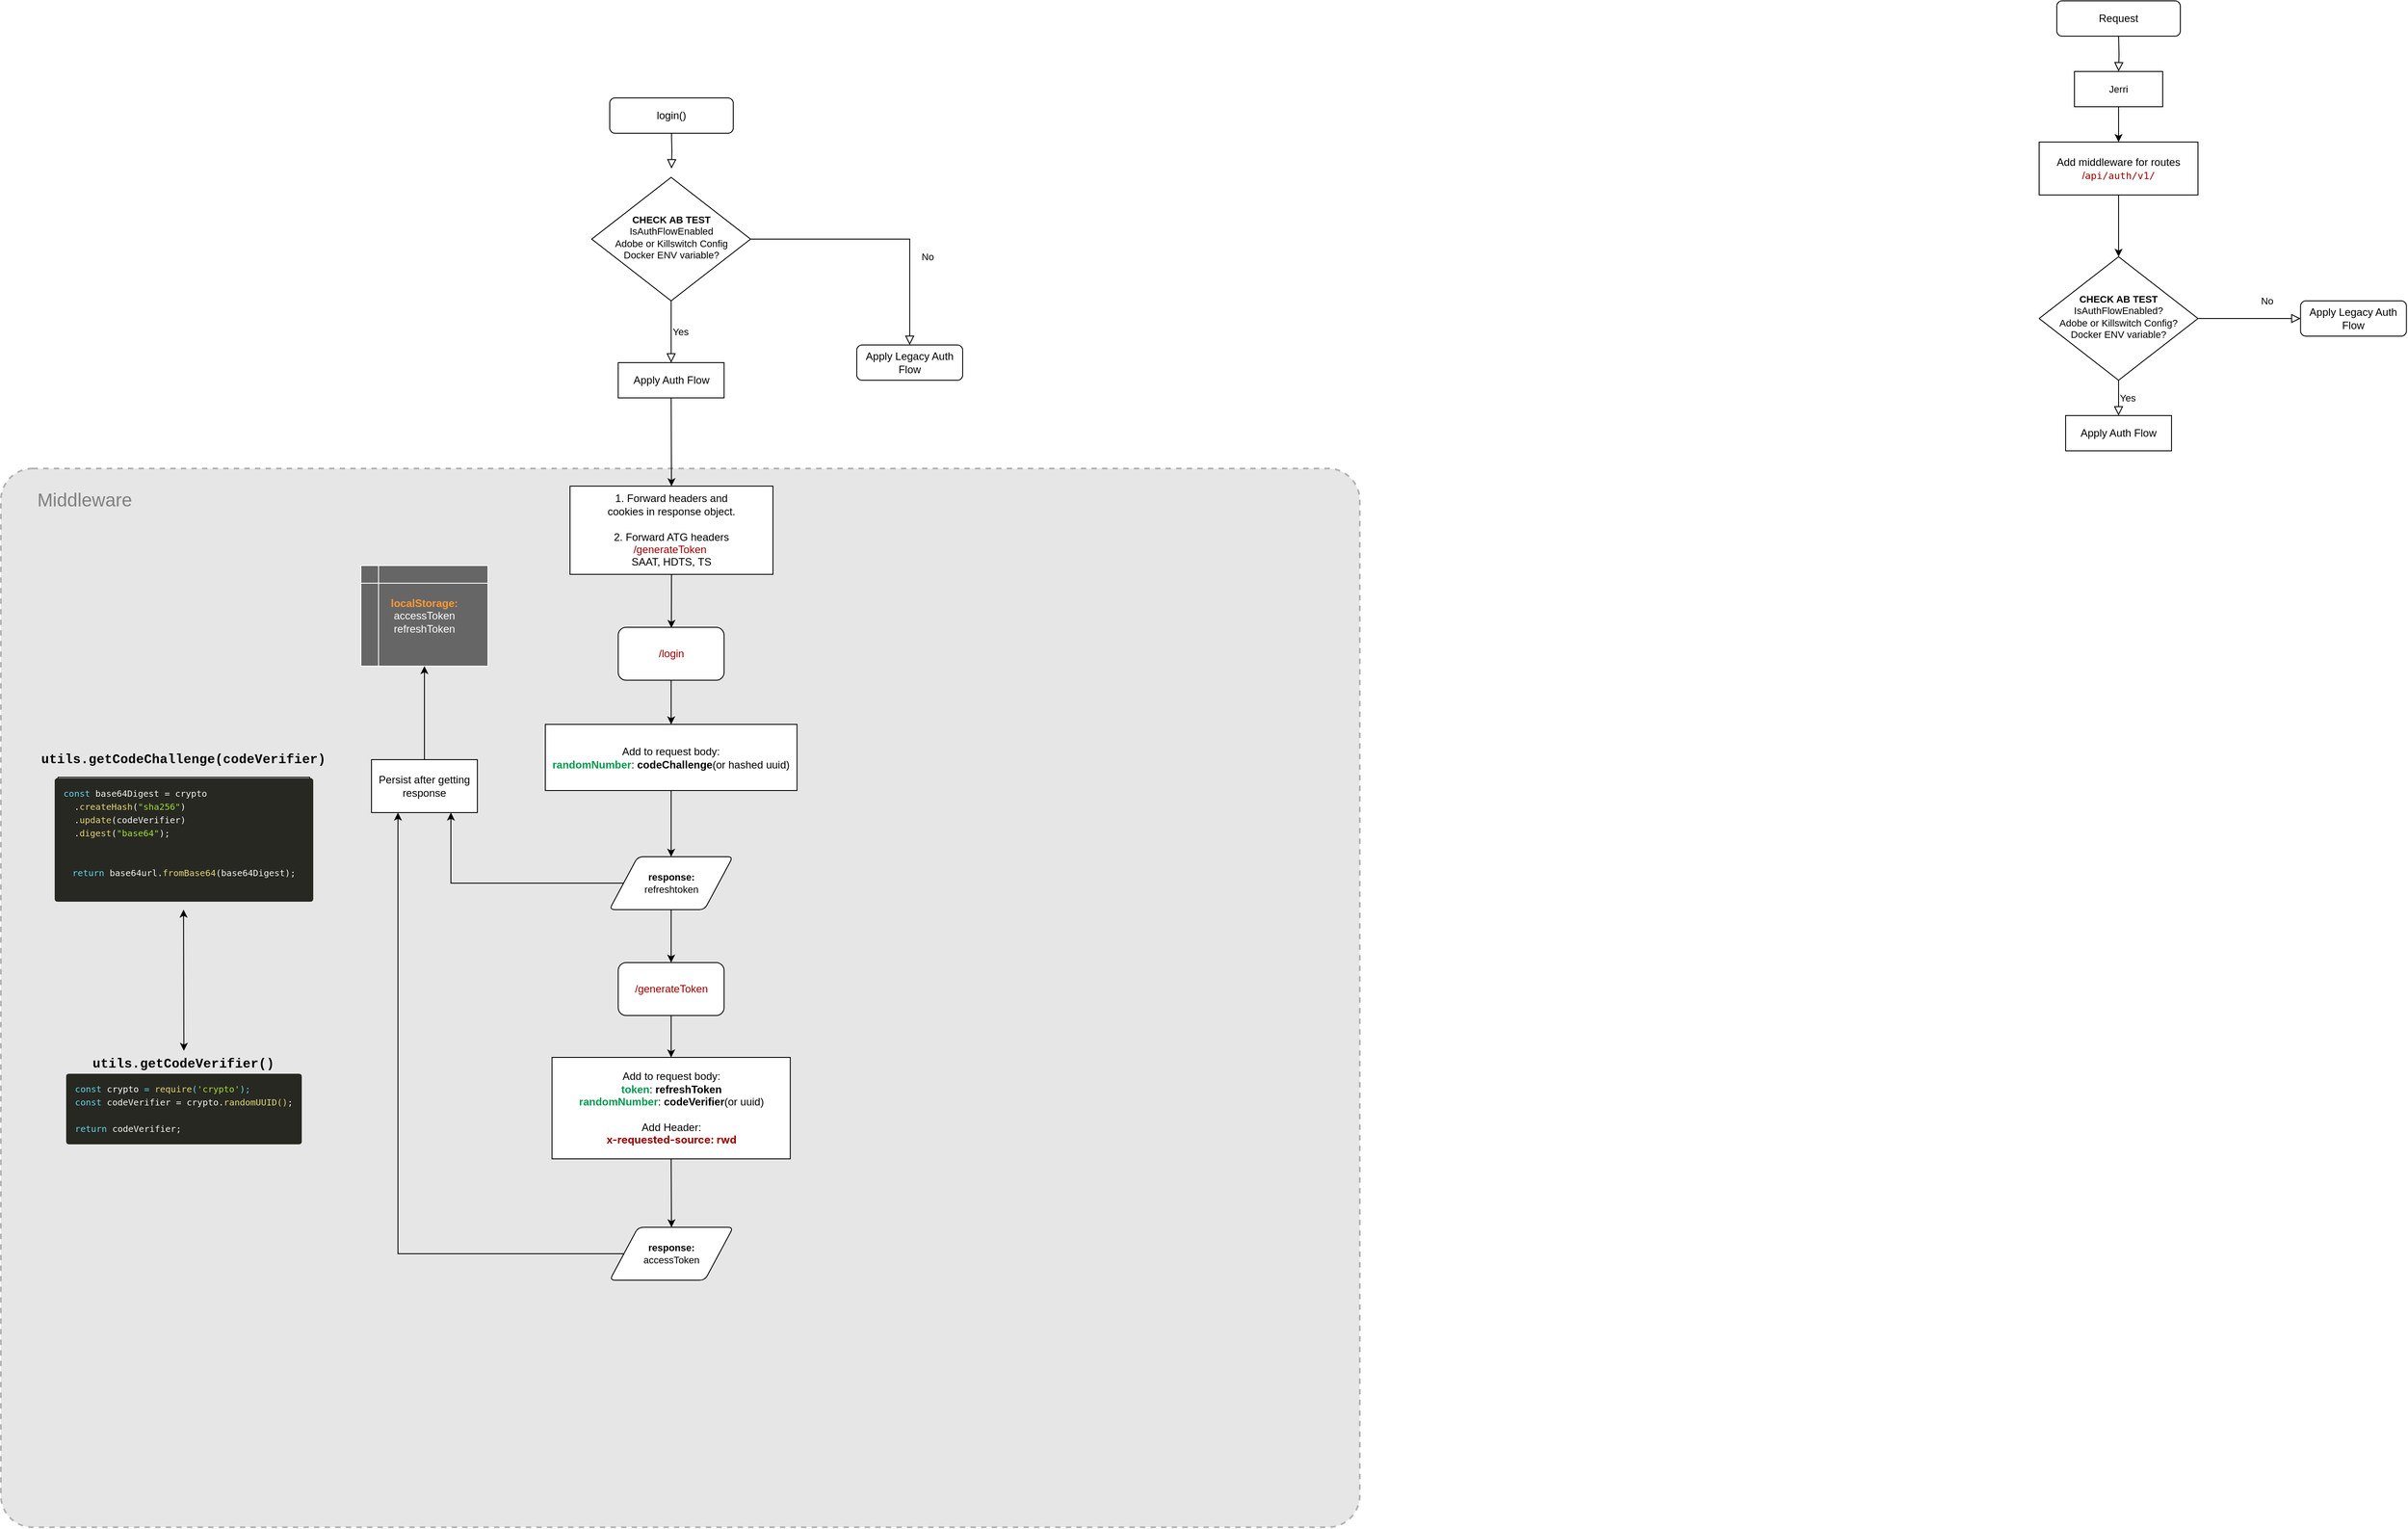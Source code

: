 <mxfile version="20.5.3" type="github">
  <diagram id="C5RBs43oDa-KdzZeNtuy" name="Page-1">
    <mxGraphModel dx="1136" dy="786" grid="1" gridSize="10" guides="1" tooltips="1" connect="1" arrows="1" fold="1" page="1" pageScale="1" pageWidth="4000" pageHeight="2500" math="0" shadow="0">
      <root>
        <mxCell id="WIyWlLk6GJQsqaUBKTNV-0" />
        <mxCell id="WIyWlLk6GJQsqaUBKTNV-1" parent="WIyWlLk6GJQsqaUBKTNV-0" />
        <mxCell id="DPXlRrsLsoSHNQQJ87b8-13" value="" style="rounded=1;whiteSpace=wrap;html=1;labelBackgroundColor=none;fontSize=11;fontColor=#990000;fillColor=#E6E6E6;dashed=1;strokeWidth=2;strokeColor=#B3B3B3;fillStyle=solid;perimeterSpacing=1;arcSize=3;" parent="WIyWlLk6GJQsqaUBKTNV-1" vertex="1">
          <mxGeometry x="40" y="560" width="1540" height="1200" as="geometry" />
        </mxCell>
        <mxCell id="WIyWlLk6GJQsqaUBKTNV-2" value="" style="rounded=0;html=1;jettySize=auto;orthogonalLoop=1;fontSize=11;endArrow=block;endFill=0;endSize=8;strokeWidth=1;shadow=0;labelBackgroundColor=none;edgeStyle=orthogonalEdgeStyle;entryX=0.5;entryY=0;entryDx=0;entryDy=0;" parent="WIyWlLk6GJQsqaUBKTNV-1" edge="1">
          <mxGeometry relative="1" as="geometry">
            <mxPoint x="800" y="180" as="sourcePoint" />
            <mxPoint x="800" y="220" as="targetPoint" />
          </mxGeometry>
        </mxCell>
        <mxCell id="WIyWlLk6GJQsqaUBKTNV-3" value="login()" style="rounded=1;whiteSpace=wrap;html=1;fontSize=12;glass=0;strokeWidth=1;shadow=0;" parent="WIyWlLk6GJQsqaUBKTNV-1" vertex="1">
          <mxGeometry x="730" y="140" width="140" height="40" as="geometry" />
        </mxCell>
        <mxCell id="WIyWlLk6GJQsqaUBKTNV-8" value="No" style="rounded=0;html=1;jettySize=auto;orthogonalLoop=1;fontSize=11;endArrow=block;endFill=0;endSize=8;strokeWidth=1;shadow=0;labelBackgroundColor=none;edgeStyle=orthogonalEdgeStyle;" parent="WIyWlLk6GJQsqaUBKTNV-1" source="WIyWlLk6GJQsqaUBKTNV-10" target="WIyWlLk6GJQsqaUBKTNV-11" edge="1">
          <mxGeometry x="0.333" y="20" relative="1" as="geometry">
            <mxPoint as="offset" />
          </mxGeometry>
        </mxCell>
        <mxCell id="WIyWlLk6GJQsqaUBKTNV-9" value="Yes" style="edgeStyle=orthogonalEdgeStyle;rounded=0;html=1;jettySize=auto;orthogonalLoop=1;fontSize=11;endArrow=block;endFill=0;endSize=8;strokeWidth=1;shadow=0;labelBackgroundColor=none;" parent="WIyWlLk6GJQsqaUBKTNV-1" source="WIyWlLk6GJQsqaUBKTNV-10" target="WIyWlLk6GJQsqaUBKTNV-12" edge="1">
          <mxGeometry y="10" relative="1" as="geometry">
            <mxPoint as="offset" />
          </mxGeometry>
        </mxCell>
        <mxCell id="WIyWlLk6GJQsqaUBKTNV-10" value="&lt;b&gt;CHECK AB TEST&lt;/b&gt;&lt;br&gt;IsAuthFlowEnabled&lt;br&gt;Adobe or Killswitch Config&lt;br&gt;Docker ENV variable?" style="rhombus;whiteSpace=wrap;html=1;shadow=0;fontFamily=Helvetica;fontSize=11;align=center;strokeWidth=1;spacing=6;spacingTop=-4;verticalAlign=middle;" parent="WIyWlLk6GJQsqaUBKTNV-1" vertex="1">
          <mxGeometry x="709.62" y="230" width="180" height="140" as="geometry" />
        </mxCell>
        <mxCell id="WIyWlLk6GJQsqaUBKTNV-11" value="Apply Legacy Auth Flow" style="rounded=1;whiteSpace=wrap;html=1;fontSize=12;glass=0;strokeWidth=1;shadow=0;" parent="WIyWlLk6GJQsqaUBKTNV-1" vertex="1">
          <mxGeometry x="1010" y="420" width="120" height="40" as="geometry" />
        </mxCell>
        <mxCell id="WIyWlLk6GJQsqaUBKTNV-12" value="Apply Auth Flow" style="rounded=0;whiteSpace=wrap;html=1;fontSize=12;glass=0;strokeWidth=1;shadow=0;" parent="WIyWlLk6GJQsqaUBKTNV-1" vertex="1">
          <mxGeometry x="739.62" y="440" width="120" height="40" as="geometry" />
        </mxCell>
        <mxCell id="DPXlRrsLsoSHNQQJ87b8-5" value="" style="endArrow=classic;html=1;rounded=0;fontSize=11;fontColor=#66CC00;exitX=0.5;exitY=1;exitDx=0;exitDy=0;entryX=0.5;entryY=0;entryDx=0;entryDy=0;" parent="WIyWlLk6GJQsqaUBKTNV-1" source="WIyWlLk6GJQsqaUBKTNV-12" target="DPXlRrsLsoSHNQQJ87b8-18" edge="1">
          <mxGeometry width="50" height="50" relative="1" as="geometry">
            <mxPoint x="751" y="640" as="sourcePoint" />
            <mxPoint x="581" y="630" as="targetPoint" />
          </mxGeometry>
        </mxCell>
        <mxCell id="DPXlRrsLsoSHNQQJ87b8-14" value="&lt;font style=&quot;font-size: 21px;&quot;&gt;&lt;span style=&quot;font-size: 21px;&quot;&gt;Middleware&lt;/span&gt;&lt;/font&gt;" style="text;html=1;strokeColor=none;fillColor=none;align=center;verticalAlign=middle;whiteSpace=wrap;rounded=0;dashed=1;labelBackgroundColor=none;fillStyle=solid;fontSize=21;fontColor=#808080;fontStyle=0" parent="WIyWlLk6GJQsqaUBKTNV-1" vertex="1">
          <mxGeometry x="104.75" y="580" width="60" height="30" as="geometry" />
        </mxCell>
        <mxCell id="DPXlRrsLsoSHNQQJ87b8-17" value="&lt;div style=&quot;&quot;&gt;&lt;span style=&quot;background-color: initial;&quot;&gt;Add&lt;/span&gt;&lt;span style=&quot;background-color: initial;&quot;&gt;&amp;nbsp;to request body:&lt;br&gt;&lt;/span&gt;&lt;/div&gt;&lt;font style=&quot;font-size: 12px;&quot;&gt;&lt;div style=&quot;text-align: left;&quot;&gt;&lt;font style=&quot;background-color: initial;&quot; color=&quot;#00994d&quot;&gt;&lt;b&gt;randomNumber&lt;/b&gt;&lt;/font&gt;&lt;span style=&quot;background-color: initial;&quot;&gt;: &lt;b&gt;codeChallenge&lt;/b&gt;(or hashed uuid)&lt;br&gt;&lt;/span&gt;&lt;/div&gt;&lt;/font&gt;" style="rounded=0;whiteSpace=wrap;html=1;" parent="WIyWlLk6GJQsqaUBKTNV-1" vertex="1">
          <mxGeometry x="657" y="850" width="285.24" height="75" as="geometry" />
        </mxCell>
        <mxCell id="DPXlRrsLsoSHNQQJ87b8-18" value="&lt;span style=&quot;color: rgb(0, 0, 0);&quot;&gt;1. Forward headers and&lt;/span&gt;&lt;br style=&quot;color: rgb(0, 0, 0);&quot;&gt;&lt;span style=&quot;color: rgb(0, 0, 0);&quot;&gt;cookies in response object.&lt;/span&gt;&lt;br style=&quot;color: rgb(0, 0, 0);&quot;&gt;&lt;br style=&quot;color: rgb(0, 0, 0);&quot;&gt;&lt;span style=&quot;color: rgb(0, 0, 0);&quot;&gt;2. Forward ATG headers&lt;/span&gt;&lt;br style=&quot;color: rgb(0, 0, 0);&quot;&gt;&lt;font color=&quot;#990000&quot;&gt;/generateToken&lt;/font&gt;&lt;span style=&quot;color: rgb(0, 0, 0);&quot;&gt;&amp;nbsp;&lt;/span&gt;&lt;br style=&quot;color: rgb(0, 0, 0);&quot;&gt;&lt;span style=&quot;color: rgb(0, 0, 0);&quot;&gt;SAAT,&amp;nbsp;HDTS,&amp;nbsp;TS&lt;/span&gt;" style="rounded=0;whiteSpace=wrap;html=1;fontFamily=Helvetica;fontSize=12;fontColor=#990000;" parent="WIyWlLk6GJQsqaUBKTNV-1" vertex="1">
          <mxGeometry x="685" y="580" width="230" height="100" as="geometry" />
        </mxCell>
        <mxCell id="DPXlRrsLsoSHNQQJ87b8-19" value="&lt;pre style=&quot;text-align: left; box-sizing: inherit; font-family: Consolas, Monaco, &amp;quot;Andale Mono&amp;quot;, &amp;quot;Ubuntu Mono&amp;quot;, monospace; margin-top: 0.5em; margin-bottom: 0.5em; line-height: 1.5; background: rgb(39, 40, 34); border-radius: 0.3em; overflow: auto; overflow-wrap: normal; padding: 1em; text-shadow: rgba(0, 0, 0, 0.3) 0px 1px; word-break: normal; tab-size: 4; hyphens: none; counter-reset: linenumber 0 NaN 0; font-size: 10px;&quot; class=&quot;language-javascript line-numbers&quot;&gt;&lt;code style=&quot;box-sizing: inherit; font-family: Consolas, Monaco, &amp;quot;Andale Mono&amp;quot;, &amp;quot;Ubuntu Mono&amp;quot;, monospace; font-size: 1em; line-height: 1; background: none; border-radius: 3px; padding: 0.2em 0px; text-shadow: rgba(0, 0, 0, 0.3) 0px 1px; word-spacing: normal; word-break: normal; overflow-wrap: normal; tab-size: 4; hyphens: none;&quot; class=&quot;language-javascript&quot;&gt;&lt;span style=&quot;color: rgb(102, 217, 239); box-sizing: inherit;&quot; class=&quot;token keyword&quot;&gt;const &lt;/span&gt;&lt;span style=&quot;box-sizing: inherit;&quot; class=&quot;token keyword&quot;&gt;&lt;font color=&quot;#ffffff&quot;&gt;crypto&lt;/font&gt;&lt;/span&gt;&lt;span style=&quot;color: rgb(102, 217, 239); box-sizing: inherit;&quot; class=&quot;token keyword&quot;&gt; = &lt;/span&gt;&lt;span style=&quot;box-sizing: inherit;&quot; class=&quot;token keyword&quot;&gt;&lt;font color=&quot;#e3d872&quot;&gt;require&lt;/font&gt;&lt;/span&gt;&lt;span style=&quot;color: rgb(102, 217, 239); box-sizing: inherit;&quot; class=&quot;token keyword&quot;&gt;(&lt;/span&gt;&lt;span style=&quot;box-sizing: inherit;&quot; class=&quot;token keyword&quot;&gt;&lt;font color=&quot;#a6e22e&quot;&gt;&#39;crypto&#39;&lt;/font&gt;&lt;/span&gt;&lt;span style=&quot;color: rgb(102, 217, 239); box-sizing: inherit;&quot; class=&quot;token keyword&quot;&gt;);&lt;br&gt;const&lt;/span&gt;&lt;font color=&quot;#f8f8f2&quot;&gt; codeVerifier &lt;/font&gt;&lt;span style=&quot;color: rgb(248, 248, 242); box-sizing: inherit;&quot; class=&quot;token operator&quot;&gt;=&lt;/span&gt;&lt;font color=&quot;#f8f8f2&quot;&gt; crypto&lt;/font&gt;&lt;span style=&quot;color: rgb(248, 248, 242); box-sizing: inherit;&quot; class=&quot;token punctuation&quot;&gt;.&lt;/span&gt;&lt;span style=&quot;color: rgb(230, 219, 116); box-sizing: inherit;&quot; class=&quot;token function&quot;&gt;randomUUID()&lt;/span&gt;&lt;/code&gt;&lt;font color=&quot;#f8f8f2&quot;&gt;;&lt;br&gt;&lt;br&gt;&lt;/font&gt;&lt;font color=&quot;#66d9ef&quot;&gt;return&lt;/font&gt;&lt;font color=&quot;#f8f8f2&quot;&gt; codeVerifier;&lt;/font&gt;&lt;br&gt;&lt;/pre&gt;" style="rounded=0;whiteSpace=wrap;html=1;fontFamily=Helvetica;fontSize=12;fontColor=#990000;" parent="WIyWlLk6GJQsqaUBKTNV-1" vertex="1">
          <mxGeometry x="114.88" y="1247.5" width="265" height="75" as="geometry" />
        </mxCell>
        <mxCell id="DPXlRrsLsoSHNQQJ87b8-21" value="&lt;span style=&quot;font-family: Consolas, &amp;quot;Bitstream Vera Sans Mono&amp;quot;, &amp;quot;Courier New&amp;quot;, Courier, monospace; font-size: 14.667px; letter-spacing: 0.162px;&quot;&gt;&lt;b&gt;&lt;font color=&quot;#000000&quot;&gt;utils.getCodeVerifier()&lt;/font&gt;&lt;/b&gt;&lt;/span&gt;" style="text;html=1;strokeColor=none;fillColor=none;align=center;verticalAlign=middle;whiteSpace=wrap;rounded=0;fontFamily=Helvetica;fontSize=12;fontColor=#000099;" parent="WIyWlLk6GJQsqaUBKTNV-1" vertex="1">
          <mxGeometry x="217.38" y="1220" width="60" height="30" as="geometry" />
        </mxCell>
        <mxCell id="DPXlRrsLsoSHNQQJ87b8-24" value="&lt;div style=&quot;&quot;&gt;&lt;pre style=&quot;box-sizing: inherit; font-family: Consolas, Monaco, &amp;quot;Andale Mono&amp;quot;, &amp;quot;Ubuntu Mono&amp;quot;, monospace; margin-top: 0.5em; margin-bottom: 0.5em; line-height: 1.5; background: rgb(39, 40, 34); border-radius: 0.3em; overflow: auto; overflow-wrap: normal; padding: 1em; text-shadow: rgba(0, 0, 0, 0.3) 0px 1px; text-align: left; word-break: normal; tab-size: 4; hyphens: none; counter-reset: linenumber 0 NaN 0; font-size: 10px;&quot; class=&quot;language-javascript line-numbers&quot;&gt;&lt;code style=&quot;box-sizing: inherit; font-family: Consolas, Monaco, &amp;quot;Andale Mono&amp;quot;, &amp;quot;Ubuntu Mono&amp;quot;, monospace; font-size: 1em; line-height: 1; background: none; border-radius: 3px; padding: 0.2em 0px; text-shadow: rgba(0, 0, 0, 0.3) 0px 1px; word-spacing: normal; word-break: normal; overflow-wrap: normal; tab-size: 4; hyphens: none;&quot; class=&quot;language-javascript&quot;&gt;&lt;span style=&quot;color: rgb(102, 217, 239); box-sizing: inherit;&quot; class=&quot;token keyword&quot;&gt;const&lt;/span&gt;&lt;font color=&quot;#f8f8f2&quot;&gt; base64Digest &lt;/font&gt;&lt;span style=&quot;color: rgb(248, 248, 242); box-sizing: inherit;&quot; class=&quot;token operator&quot;&gt;=&lt;/span&gt;&lt;font color=&quot;#f8f8f2&quot;&gt; crypto&lt;br&gt;  &lt;/font&gt;&lt;span style=&quot;color: rgb(248, 248, 242); box-sizing: inherit;&quot; class=&quot;token punctuation&quot;&gt;.&lt;/span&gt;&lt;span style=&quot;color: rgb(230, 219, 116); box-sizing: inherit;&quot; class=&quot;token function&quot;&gt;createHash&lt;/span&gt;&lt;span style=&quot;color: rgb(248, 248, 242); box-sizing: inherit;&quot; class=&quot;token punctuation&quot;&gt;(&lt;/span&gt;&lt;span style=&quot;color: rgb(166, 226, 46); box-sizing: inherit;&quot; class=&quot;token string&quot;&gt;&quot;sha256&quot;&lt;/span&gt;&lt;span style=&quot;color: rgb(248, 248, 242); box-sizing: inherit;&quot; class=&quot;token punctuation&quot;&gt;)&lt;/span&gt;&lt;font color=&quot;#f8f8f2&quot;&gt;&lt;br&gt;  &lt;/font&gt;&lt;span style=&quot;color: rgb(248, 248, 242); box-sizing: inherit;&quot; class=&quot;token punctuation&quot;&gt;.&lt;/span&gt;&lt;span style=&quot;color: rgb(230, 219, 116); box-sizing: inherit;&quot; class=&quot;token function&quot;&gt;update&lt;/span&gt;&lt;span style=&quot;color: rgb(248, 248, 242); box-sizing: inherit;&quot; class=&quot;token punctuation&quot;&gt;(&lt;/span&gt;&lt;font color=&quot;#f8f8f2&quot;&gt;codeVerifier&lt;/font&gt;&lt;span style=&quot;color: rgb(248, 248, 242); box-sizing: inherit;&quot; class=&quot;token punctuation&quot;&gt;)&lt;/span&gt;&lt;font color=&quot;#f8f8f2&quot;&gt;&lt;br&gt;  &lt;/font&gt;&lt;span style=&quot;color: rgb(248, 248, 242); box-sizing: inherit;&quot; class=&quot;token punctuation&quot;&gt;.&lt;/span&gt;&lt;span style=&quot;color: rgb(230, 219, 116); box-sizing: inherit;&quot; class=&quot;token function&quot;&gt;digest&lt;/span&gt;&lt;span style=&quot;color: rgb(248, 248, 242); box-sizing: inherit;&quot; class=&quot;token punctuation&quot;&gt;(&lt;/span&gt;&lt;span style=&quot;color: rgb(166, 226, 46); box-sizing: inherit;&quot; class=&quot;token string&quot;&gt;&quot;base64&quot;&lt;/span&gt;&lt;span style=&quot;color: rgb(248, 248, 242); box-sizing: inherit;&quot; class=&quot;token punctuation&quot;&gt;)&lt;/span&gt;&lt;span style=&quot;box-sizing: inherit;&quot; class=&quot;token punctuation&quot;&gt;&lt;font color=&quot;#f8f8f2&quot;&gt;;&lt;br&gt;&lt;br&gt;&lt;/font&gt;&lt;pre style=&quot;box-sizing: inherit; font-family: Consolas, Monaco, &amp;quot;Andale Mono&amp;quot;, &amp;quot;Ubuntu Mono&amp;quot;, monospace; margin-top: 0.5em; margin-bottom: 0.5em; line-height: 1.5; background-image: initial; background-position: initial; background-size: initial; background-repeat: initial; background-attachment: initial; background-origin: initial; background-clip: initial; border-radius: 0.3em; overflow: auto; overflow-wrap: normal; padding: 1em; text-shadow: rgba(0, 0, 0, 0.3) 0px 1px; word-break: normal; tab-size: 4; hyphens: none; counter-reset: linenumber 0 NaN 0;&quot; class=&quot;language-javascript line-numbers&quot;&gt;&lt;code style=&quot;box-sizing: inherit; font-family: Consolas, Monaco, &amp;quot;Andale Mono&amp;quot;, &amp;quot;Ubuntu Mono&amp;quot;, monospace; font-size: 1em; line-height: 1.5; background: none; border-radius: 3px; padding: 0.2em 0px; text-shadow: rgba(0, 0, 0, 0.3) 0px 1px; word-spacing: normal; word-break: normal; overflow-wrap: normal; tab-size: 4; hyphens: none;&quot; class=&quot;language-javascript&quot;&gt;&lt;font color=&quot;#66d9ef&quot;&gt;return&lt;/font&gt;&lt;font color=&quot;#f8f8f2&quot;&gt; &lt;/font&gt;&lt;font color=&quot;#f8f8f2&quot;&gt;base64url&lt;/font&gt;&lt;span style=&quot;color: rgb(248, 248, 242); box-sizing: inherit;&quot; class=&quot;token punctuation&quot;&gt;.&lt;/span&gt;&lt;span style=&quot;color: rgb(230, 219, 116); box-sizing: inherit;&quot; class=&quot;token function&quot;&gt;fromBase64&lt;/span&gt;&lt;span style=&quot;color: rgb(248, 248, 242); box-sizing: inherit;&quot; class=&quot;token punctuation&quot;&gt;(&lt;/span&gt;&lt;font color=&quot;#f8f8f2&quot;&gt;base64Digest&lt;/font&gt;&lt;span style=&quot;color: rgb(248, 248, 242); box-sizing: inherit;&quot; class=&quot;token punctuation&quot;&gt;)&lt;/span&gt;&lt;span style=&quot;color: rgb(248, 248, 242); box-sizing: inherit;&quot; class=&quot;token punctuation&quot;&gt;;&lt;/span&gt;&lt;/code&gt;&lt;/pre&gt;&lt;/span&gt;&lt;/code&gt;&lt;/pre&gt;&lt;/div&gt;" style="rounded=0;whiteSpace=wrap;html=1;fontFamily=Helvetica;fontSize=12;fontColor=#990000;strokeColor=default;" parent="WIyWlLk6GJQsqaUBKTNV-1" vertex="1">
          <mxGeometry x="104.75" y="910" width="285.25" height="140" as="geometry" />
        </mxCell>
        <mxCell id="DPXlRrsLsoSHNQQJ87b8-25" value="&lt;span style=&quot;font-family: Consolas, &amp;quot;Bitstream Vera Sans Mono&amp;quot;, &amp;quot;Courier New&amp;quot;, Courier, monospace; font-size: 14.667px; letter-spacing: 0.162px;&quot;&gt;&lt;b&gt;&lt;font color=&quot;#000000&quot;&gt;utils.getCodeChallenge(codeVerifier)&lt;/font&gt;&lt;/b&gt;&lt;/span&gt;" style="text;html=1;strokeColor=none;fillColor=none;align=center;verticalAlign=middle;whiteSpace=wrap;rounded=0;fontFamily=Helvetica;fontSize=12;fontColor=#000099;" parent="WIyWlLk6GJQsqaUBKTNV-1" vertex="1">
          <mxGeometry x="217.38" y="875" width="60" height="30" as="geometry" />
        </mxCell>
        <mxCell id="DPXlRrsLsoSHNQQJ87b8-42" value="" style="endArrow=classic;html=1;rounded=0;fontFamily=Helvetica;fontSize=11;fontColor=#000000;exitX=0.5;exitY=1;exitDx=0;exitDy=0;entryX=0.489;entryY=0.021;entryDx=0;entryDy=0;entryPerimeter=0;" parent="WIyWlLk6GJQsqaUBKTNV-1" source="DPXlRrsLsoSHNQQJ87b8-18" edge="1">
          <mxGeometry width="50" height="50" relative="1" as="geometry">
            <mxPoint x="780" y="770" as="sourcePoint" />
            <mxPoint x="799.915" y="740.63" as="targetPoint" />
          </mxGeometry>
        </mxCell>
        <mxCell id="DPXlRrsLsoSHNQQJ87b8-43" value="&lt;span style=&quot;color: rgb(153, 0, 0); font-size: 12px; text-align: left;&quot;&gt;/login&lt;/span&gt;" style="rounded=1;whiteSpace=wrap;html=1;fontFamily=Helvetica;fontSize=11;fontColor=#000000;" parent="WIyWlLk6GJQsqaUBKTNV-1" vertex="1">
          <mxGeometry x="739.62" y="740" width="120" height="60" as="geometry" />
        </mxCell>
        <mxCell id="DPXlRrsLsoSHNQQJ87b8-45" value="&lt;font style=&quot;font-size: 12px; text-align: left; background-color: initial; color: rgb(153, 0, 0);&quot; color=&quot;#990000&quot;&gt;/generateToken&lt;/font&gt;" style="rounded=1;whiteSpace=wrap;html=1;fontFamily=Helvetica;fontSize=11;fontColor=#000000;" parent="WIyWlLk6GJQsqaUBKTNV-1" vertex="1">
          <mxGeometry x="739.62" y="1120" width="120" height="60" as="geometry" />
        </mxCell>
        <mxCell id="DPXlRrsLsoSHNQQJ87b8-46" value="&lt;div style=&quot;&quot;&gt;&lt;span style=&quot;background-color: initial;&quot;&gt;Add&lt;/span&gt;&lt;span style=&quot;background-color: initial;&quot;&gt;&amp;nbsp;to request body:&lt;br&gt;&lt;/span&gt;&lt;font style=&quot;text-align: left; background-color: initial;&quot; color=&quot;#00994d&quot;&gt;&lt;b&gt;token&lt;/b&gt;&lt;/font&gt;&lt;span style=&quot;text-align: left; background-color: initial;&quot;&gt;:&amp;nbsp;&lt;b&gt;refreshToken&lt;/b&gt;&lt;/span&gt;&lt;span style=&quot;background-color: initial;&quot;&gt;&lt;br&gt;&lt;/span&gt;&lt;/div&gt;&lt;font style=&quot;font-size: 12px;&quot;&gt;&lt;div style=&quot;text-align: left;&quot;&gt;&lt;font style=&quot;background-color: initial;&quot; color=&quot;#00994d&quot;&gt;&lt;b&gt;randomNumber&lt;/b&gt;&lt;/font&gt;&lt;span style=&quot;background-color: initial;&quot;&gt;: &lt;b&gt;codeVerifier&lt;/b&gt;(or uuid)&lt;br&gt;&lt;/span&gt;&lt;/div&gt;&lt;div style=&quot;text-align: left;&quot;&gt;&lt;span style=&quot;background-color: initial;&quot;&gt;&lt;br&gt;&lt;/span&gt;&lt;/div&gt;&lt;div style=&quot;&quot;&gt;&lt;span style=&quot;background-color: initial;&quot;&gt;Add Header:&lt;/span&gt;&lt;/div&gt;&lt;div style=&quot;&quot;&gt;&lt;span style=&quot;font-family: Inter, system-ui, -apple-system, system-ui, &amp;quot;Segoe UI&amp;quot;, Roboto, Oxygen, Ubuntu, Cantarell, &amp;quot;Fira Sans&amp;quot;, &amp;quot;Droid Sans&amp;quot;, Helvetica, Arial, sans-serif;&quot;&gt;&lt;b&gt;&lt;font color=&quot;#990000&quot;&gt;x-requested-source: rwd&lt;/font&gt;&lt;/b&gt;&lt;/span&gt;&lt;span style=&quot;background-color: initial;&quot;&gt;&lt;br&gt;&lt;/span&gt;&lt;/div&gt;&lt;/font&gt;" style="rounded=0;whiteSpace=wrap;html=1;" parent="WIyWlLk6GJQsqaUBKTNV-1" vertex="1">
          <mxGeometry x="664.62" y="1227.5" width="270" height="115" as="geometry" />
        </mxCell>
        <mxCell id="DPXlRrsLsoSHNQQJ87b8-61" value="" style="endArrow=classic;html=1;rounded=0;fontFamily=Helvetica;fontSize=11;fontColor=#000000;exitX=0.5;exitY=1;exitDx=0;exitDy=0;entryX=0.5;entryY=0;entryDx=0;entryDy=0;" parent="WIyWlLk6GJQsqaUBKTNV-1" source="DPXlRrsLsoSHNQQJ87b8-43" target="DPXlRrsLsoSHNQQJ87b8-17" edge="1">
          <mxGeometry width="50" height="50" relative="1" as="geometry">
            <mxPoint x="992.24" y="980" as="sourcePoint" />
            <mxPoint x="1042.24" y="930" as="targetPoint" />
          </mxGeometry>
        </mxCell>
        <mxCell id="DPXlRrsLsoSHNQQJ87b8-62" value="" style="endArrow=classic;html=1;rounded=0;fontFamily=Helvetica;fontSize=11;fontColor=#000000;exitX=0.5;exitY=1;exitDx=0;exitDy=0;entryX=0.5;entryY=0;entryDx=0;entryDy=0;" parent="WIyWlLk6GJQsqaUBKTNV-1" source="DPXlRrsLsoSHNQQJ87b8-45" target="DPXlRrsLsoSHNQQJ87b8-46" edge="1">
          <mxGeometry width="50" height="50" relative="1" as="geometry">
            <mxPoint x="958.52" y="1230" as="sourcePoint" />
            <mxPoint x="1008.52" y="1180" as="targetPoint" />
          </mxGeometry>
        </mxCell>
        <mxCell id="DPXlRrsLsoSHNQQJ87b8-64" value="&lt;b&gt;response:&lt;/b&gt;&lt;br&gt;refreshtoken" style="shape=parallelogram;html=1;strokeWidth=1;perimeter=parallelogramPerimeter;whiteSpace=wrap;rounded=1;arcSize=12;size=0.23;fontFamily=Helvetica;fontSize=11;fontColor=#000000;" parent="WIyWlLk6GJQsqaUBKTNV-1" vertex="1">
          <mxGeometry x="729.62" y="1000" width="140" height="60" as="geometry" />
        </mxCell>
        <mxCell id="DPXlRrsLsoSHNQQJ87b8-66" value="&lt;div style=&quot;font-size: 12px;&quot;&gt;&lt;span style=&quot;background-color: initial;&quot;&gt;&lt;font color=&quot;#ff9933&quot; style=&quot;font-size: 12px;&quot;&gt;&lt;b style=&quot;&quot;&gt;localStorage:&lt;/b&gt;&lt;/font&gt;&lt;/span&gt;&lt;/div&gt;&lt;font style=&quot;font-size: 12px;&quot; color=&quot;#ffffff&quot;&gt;&lt;div style=&quot;&quot;&gt;&lt;span style=&quot;background-color: initial;&quot;&gt;accessToken&lt;/span&gt;&lt;/div&gt;&lt;div style=&quot;&quot;&gt;&lt;span style=&quot;background-color: initial;&quot;&gt;refreshToken&lt;/span&gt;&lt;/div&gt;&lt;/font&gt;" style="shape=internalStorage;whiteSpace=wrap;html=1;backgroundOutline=1;fontFamily=Helvetica;fontSize=11;fontColor=#000000;fillColor=#666666;strokeColor=#FFFFFF;align=center;" parent="WIyWlLk6GJQsqaUBKTNV-1" vertex="1">
          <mxGeometry x="448" y="670" width="144" height="114" as="geometry" />
        </mxCell>
        <mxCell id="DPXlRrsLsoSHNQQJ87b8-72" value="" style="endArrow=classic;html=1;rounded=0;labelBackgroundColor=none;fontFamily=Helvetica;fontSize=13;fontColor=#FFFFFF;exitX=0.5;exitY=1;exitDx=0;exitDy=0;entryX=0.5;entryY=0;entryDx=0;entryDy=0;" parent="WIyWlLk6GJQsqaUBKTNV-1" source="DPXlRrsLsoSHNQQJ87b8-64" target="DPXlRrsLsoSHNQQJ87b8-45" edge="1">
          <mxGeometry width="50" height="50" relative="1" as="geometry">
            <mxPoint x="860.04" y="1290" as="sourcePoint" />
            <mxPoint x="950.9" y="1120" as="targetPoint" />
          </mxGeometry>
        </mxCell>
        <mxCell id="DPXlRrsLsoSHNQQJ87b8-73" value="" style="endArrow=classic;html=1;rounded=0;labelBackgroundColor=none;fontFamily=Helvetica;fontSize=13;fontColor=#990000;exitX=0.5;exitY=1;exitDx=0;exitDy=0;entryX=0.5;entryY=0;entryDx=0;entryDy=0;" parent="WIyWlLk6GJQsqaUBKTNV-1" source="DPXlRrsLsoSHNQQJ87b8-17" target="DPXlRrsLsoSHNQQJ87b8-64" edge="1">
          <mxGeometry width="50" height="50" relative="1" as="geometry">
            <mxPoint x="820" y="840" as="sourcePoint" />
            <mxPoint x="870" y="790" as="targetPoint" />
          </mxGeometry>
        </mxCell>
        <mxCell id="DPXlRrsLsoSHNQQJ87b8-74" value="" style="endArrow=classic;startArrow=classic;html=1;rounded=0;labelBackgroundColor=none;fontFamily=Helvetica;fontSize=13;fontColor=#990000;exitX=0.5;exitY=0;exitDx=0;exitDy=0;" parent="WIyWlLk6GJQsqaUBKTNV-1" source="DPXlRrsLsoSHNQQJ87b8-21" edge="1">
          <mxGeometry width="50" height="50" relative="1" as="geometry">
            <mxPoint x="810" y="1190" as="sourcePoint" />
            <mxPoint x="247" y="1060" as="targetPoint" />
          </mxGeometry>
        </mxCell>
        <mxCell id="DPXlRrsLsoSHNQQJ87b8-75" value="&lt;font color=&quot;#000000&quot;&gt;Persist after getting response&lt;/font&gt;" style="rounded=0;whiteSpace=wrap;html=1;fontFamily=Helvetica;fontSize=12;fontColor=#FF9933;" parent="WIyWlLk6GJQsqaUBKTNV-1" vertex="1">
          <mxGeometry x="460" y="890" width="120" height="60" as="geometry" />
        </mxCell>
        <mxCell id="DPXlRrsLsoSHNQQJ87b8-76" value="" style="endArrow=classic;html=1;rounded=0;labelBackgroundColor=none;fontFamily=Helvetica;fontSize=12;fontColor=#000000;exitX=0;exitY=0.5;exitDx=0;exitDy=0;entryX=0.75;entryY=1;entryDx=0;entryDy=0;edgeStyle=orthogonalEdgeStyle;" parent="WIyWlLk6GJQsqaUBKTNV-1" source="DPXlRrsLsoSHNQQJ87b8-64" target="DPXlRrsLsoSHNQQJ87b8-75" edge="1">
          <mxGeometry width="50" height="50" relative="1" as="geometry">
            <mxPoint x="720" y="1080" as="sourcePoint" />
            <mxPoint x="770" y="1030" as="targetPoint" />
          </mxGeometry>
        </mxCell>
        <mxCell id="DPXlRrsLsoSHNQQJ87b8-77" value="" style="endArrow=classic;html=1;rounded=0;labelBackgroundColor=none;fontFamily=Helvetica;fontSize=12;fontColor=#000000;exitX=0.5;exitY=1;exitDx=0;exitDy=0;entryX=0.5;entryY=0;entryDx=0;entryDy=0;" parent="WIyWlLk6GJQsqaUBKTNV-1" source="DPXlRrsLsoSHNQQJ87b8-46" target="DPXlRrsLsoSHNQQJ87b8-78" edge="1">
          <mxGeometry width="50" height="50" relative="1" as="geometry">
            <mxPoint x="720" y="1080" as="sourcePoint" />
            <mxPoint x="770" y="1030" as="targetPoint" />
          </mxGeometry>
        </mxCell>
        <mxCell id="DPXlRrsLsoSHNQQJ87b8-78" value="&lt;b&gt;response:&lt;/b&gt;&lt;br&gt;accessToken" style="shape=parallelogram;html=1;strokeWidth=1;perimeter=parallelogramPerimeter;whiteSpace=wrap;rounded=1;arcSize=12;size=0.23;fontFamily=Helvetica;fontSize=11;fontColor=#000000;" parent="WIyWlLk6GJQsqaUBKTNV-1" vertex="1">
          <mxGeometry x="730" y="1420" width="140" height="60" as="geometry" />
        </mxCell>
        <mxCell id="DPXlRrsLsoSHNQQJ87b8-79" value="" style="endArrow=classic;html=1;rounded=0;labelBackgroundColor=none;fontFamily=Helvetica;fontSize=12;fontColor=#000000;exitX=0;exitY=0.5;exitDx=0;exitDy=0;entryX=0.25;entryY=1;entryDx=0;entryDy=0;edgeStyle=orthogonalEdgeStyle;" parent="WIyWlLk6GJQsqaUBKTNV-1" source="DPXlRrsLsoSHNQQJ87b8-78" target="DPXlRrsLsoSHNQQJ87b8-75" edge="1">
          <mxGeometry width="50" height="50" relative="1" as="geometry">
            <mxPoint x="900" y="1160" as="sourcePoint" />
            <mxPoint x="950" y="1110" as="targetPoint" />
          </mxGeometry>
        </mxCell>
        <mxCell id="DPXlRrsLsoSHNQQJ87b8-80" value="" style="endArrow=classic;html=1;rounded=0;labelBackgroundColor=none;fontFamily=Helvetica;fontSize=12;fontColor=#000000;exitX=0.5;exitY=0;exitDx=0;exitDy=0;entryX=0.5;entryY=1;entryDx=0;entryDy=0;" parent="WIyWlLk6GJQsqaUBKTNV-1" source="DPXlRrsLsoSHNQQJ87b8-75" target="DPXlRrsLsoSHNQQJ87b8-66" edge="1">
          <mxGeometry width="50" height="50" relative="1" as="geometry">
            <mxPoint x="900" y="1160" as="sourcePoint" />
            <mxPoint x="950" y="1110" as="targetPoint" />
          </mxGeometry>
        </mxCell>
        <mxCell id="DPXlRrsLsoSHNQQJ87b8-81" value="" style="rounded=0;html=1;jettySize=auto;orthogonalLoop=1;fontSize=11;endArrow=block;endFill=0;endSize=8;strokeWidth=1;shadow=0;labelBackgroundColor=none;edgeStyle=orthogonalEdgeStyle;entryX=0.5;entryY=0;entryDx=0;entryDy=0;" parent="WIyWlLk6GJQsqaUBKTNV-1" target="DPXlRrsLsoSHNQQJ87b8-90" edge="1">
          <mxGeometry relative="1" as="geometry">
            <mxPoint x="2440" y="70" as="sourcePoint" />
            <mxPoint x="2440" y="120" as="targetPoint" />
          </mxGeometry>
        </mxCell>
        <mxCell id="DPXlRrsLsoSHNQQJ87b8-82" value="Request" style="rounded=1;whiteSpace=wrap;html=1;fontSize=12;glass=0;strokeWidth=1;shadow=0;" parent="WIyWlLk6GJQsqaUBKTNV-1" vertex="1">
          <mxGeometry x="2370" y="30" width="140" height="40" as="geometry" />
        </mxCell>
        <mxCell id="DPXlRrsLsoSHNQQJ87b8-83" value="No" style="rounded=0;html=1;jettySize=auto;orthogonalLoop=1;fontSize=11;endArrow=block;endFill=0;endSize=8;strokeWidth=1;shadow=0;labelBackgroundColor=none;edgeStyle=orthogonalEdgeStyle;" parent="WIyWlLk6GJQsqaUBKTNV-1" source="DPXlRrsLsoSHNQQJ87b8-85" target="DPXlRrsLsoSHNQQJ87b8-86" edge="1">
          <mxGeometry x="0.333" y="20" relative="1" as="geometry">
            <mxPoint as="offset" />
          </mxGeometry>
        </mxCell>
        <mxCell id="DPXlRrsLsoSHNQQJ87b8-84" value="Yes" style="edgeStyle=orthogonalEdgeStyle;rounded=0;html=1;jettySize=auto;orthogonalLoop=1;fontSize=11;endArrow=block;endFill=0;endSize=8;strokeWidth=1;shadow=0;labelBackgroundColor=none;" parent="WIyWlLk6GJQsqaUBKTNV-1" source="DPXlRrsLsoSHNQQJ87b8-85" target="DPXlRrsLsoSHNQQJ87b8-87" edge="1">
          <mxGeometry y="10" relative="1" as="geometry">
            <mxPoint as="offset" />
          </mxGeometry>
        </mxCell>
        <mxCell id="DPXlRrsLsoSHNQQJ87b8-85" value="&lt;b&gt;CHECK AB TEST&lt;/b&gt;&lt;br&gt;IsAuthFlowEnabled?&lt;br&gt;Adobe or Killswitch Config?&lt;br&gt;Docker ENV variable?" style="rhombus;whiteSpace=wrap;html=1;shadow=0;fontFamily=Helvetica;fontSize=11;align=center;strokeWidth=1;spacing=6;spacingTop=-4;verticalAlign=middle;" parent="WIyWlLk6GJQsqaUBKTNV-1" vertex="1">
          <mxGeometry x="2350" y="320" width="180" height="140" as="geometry" />
        </mxCell>
        <mxCell id="DPXlRrsLsoSHNQQJ87b8-86" value="Apply Legacy Auth Flow" style="rounded=1;whiteSpace=wrap;html=1;fontSize=12;glass=0;strokeWidth=1;shadow=0;" parent="WIyWlLk6GJQsqaUBKTNV-1" vertex="1">
          <mxGeometry x="2646.25" y="370" width="120" height="40" as="geometry" />
        </mxCell>
        <mxCell id="DPXlRrsLsoSHNQQJ87b8-87" value="Apply Auth Flow" style="rounded=0;whiteSpace=wrap;html=1;fontSize=12;glass=0;strokeWidth=1;shadow=0;" parent="WIyWlLk6GJQsqaUBKTNV-1" vertex="1">
          <mxGeometry x="2380" y="500" width="120" height="40" as="geometry" />
        </mxCell>
        <mxCell id="DPXlRrsLsoSHNQQJ87b8-88" value="Add middleware for routes&lt;br&gt;&lt;font color=&quot;#990000&quot;&gt;/&lt;span style=&quot;font-family: menlo, monospace; font-size: 11px; text-align: left;&quot;&gt;api/auth/v1/&lt;/span&gt;&lt;/font&gt;" style="rounded=0;whiteSpace=wrap;html=1;" parent="WIyWlLk6GJQsqaUBKTNV-1" vertex="1">
          <mxGeometry x="2350" y="190" width="180" height="60" as="geometry" />
        </mxCell>
        <mxCell id="DPXlRrsLsoSHNQQJ87b8-89" value="" style="edgeStyle=orthogonalEdgeStyle;rounded=0;orthogonalLoop=1;jettySize=auto;html=1;fontSize=11;fontColor=#000000;" parent="WIyWlLk6GJQsqaUBKTNV-1" source="DPXlRrsLsoSHNQQJ87b8-90" target="DPXlRrsLsoSHNQQJ87b8-88" edge="1">
          <mxGeometry relative="1" as="geometry" />
        </mxCell>
        <mxCell id="DPXlRrsLsoSHNQQJ87b8-90" value="Jerri" style="rounded=0;whiteSpace=wrap;html=1;labelBackgroundColor=none;fontSize=11;fontColor=#000000;" parent="WIyWlLk6GJQsqaUBKTNV-1" vertex="1">
          <mxGeometry x="2390" y="110" width="100" height="40" as="geometry" />
        </mxCell>
        <mxCell id="DPXlRrsLsoSHNQQJ87b8-91" value="" style="endArrow=classic;html=1;rounded=0;fontSize=21;fontColor=#666666;exitX=0.5;exitY=1;exitDx=0;exitDy=0;entryX=0.5;entryY=0;entryDx=0;entryDy=0;" parent="WIyWlLk6GJQsqaUBKTNV-1" source="DPXlRrsLsoSHNQQJ87b8-88" target="DPXlRrsLsoSHNQQJ87b8-85" edge="1">
          <mxGeometry width="50" height="50" relative="1" as="geometry">
            <mxPoint x="2020" y="500" as="sourcePoint" />
            <mxPoint x="2070" y="450" as="targetPoint" />
          </mxGeometry>
        </mxCell>
      </root>
    </mxGraphModel>
  </diagram>
</mxfile>
